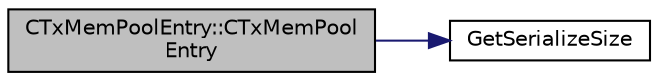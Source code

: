 digraph "CTxMemPoolEntry::CTxMemPoolEntry"
{
  edge [fontname="Helvetica",fontsize="10",labelfontname="Helvetica",labelfontsize="10"];
  node [fontname="Helvetica",fontsize="10",shape=record];
  rankdir="LR";
  Node0 [label="CTxMemPoolEntry::CTxMemPool\lEntry",height=0.2,width=0.4,color="black", fillcolor="grey75", style="filled", fontcolor="black"];
  Node0 -> Node1 [color="midnightblue",fontsize="10",style="solid",fontname="Helvetica"];
  Node1 [label="GetSerializeSize",height=0.2,width=0.4,color="black", fillcolor="white", style="filled",URL="$serialize_8h.html#a48239e478ae730373d1984fe304ca025"];
}
